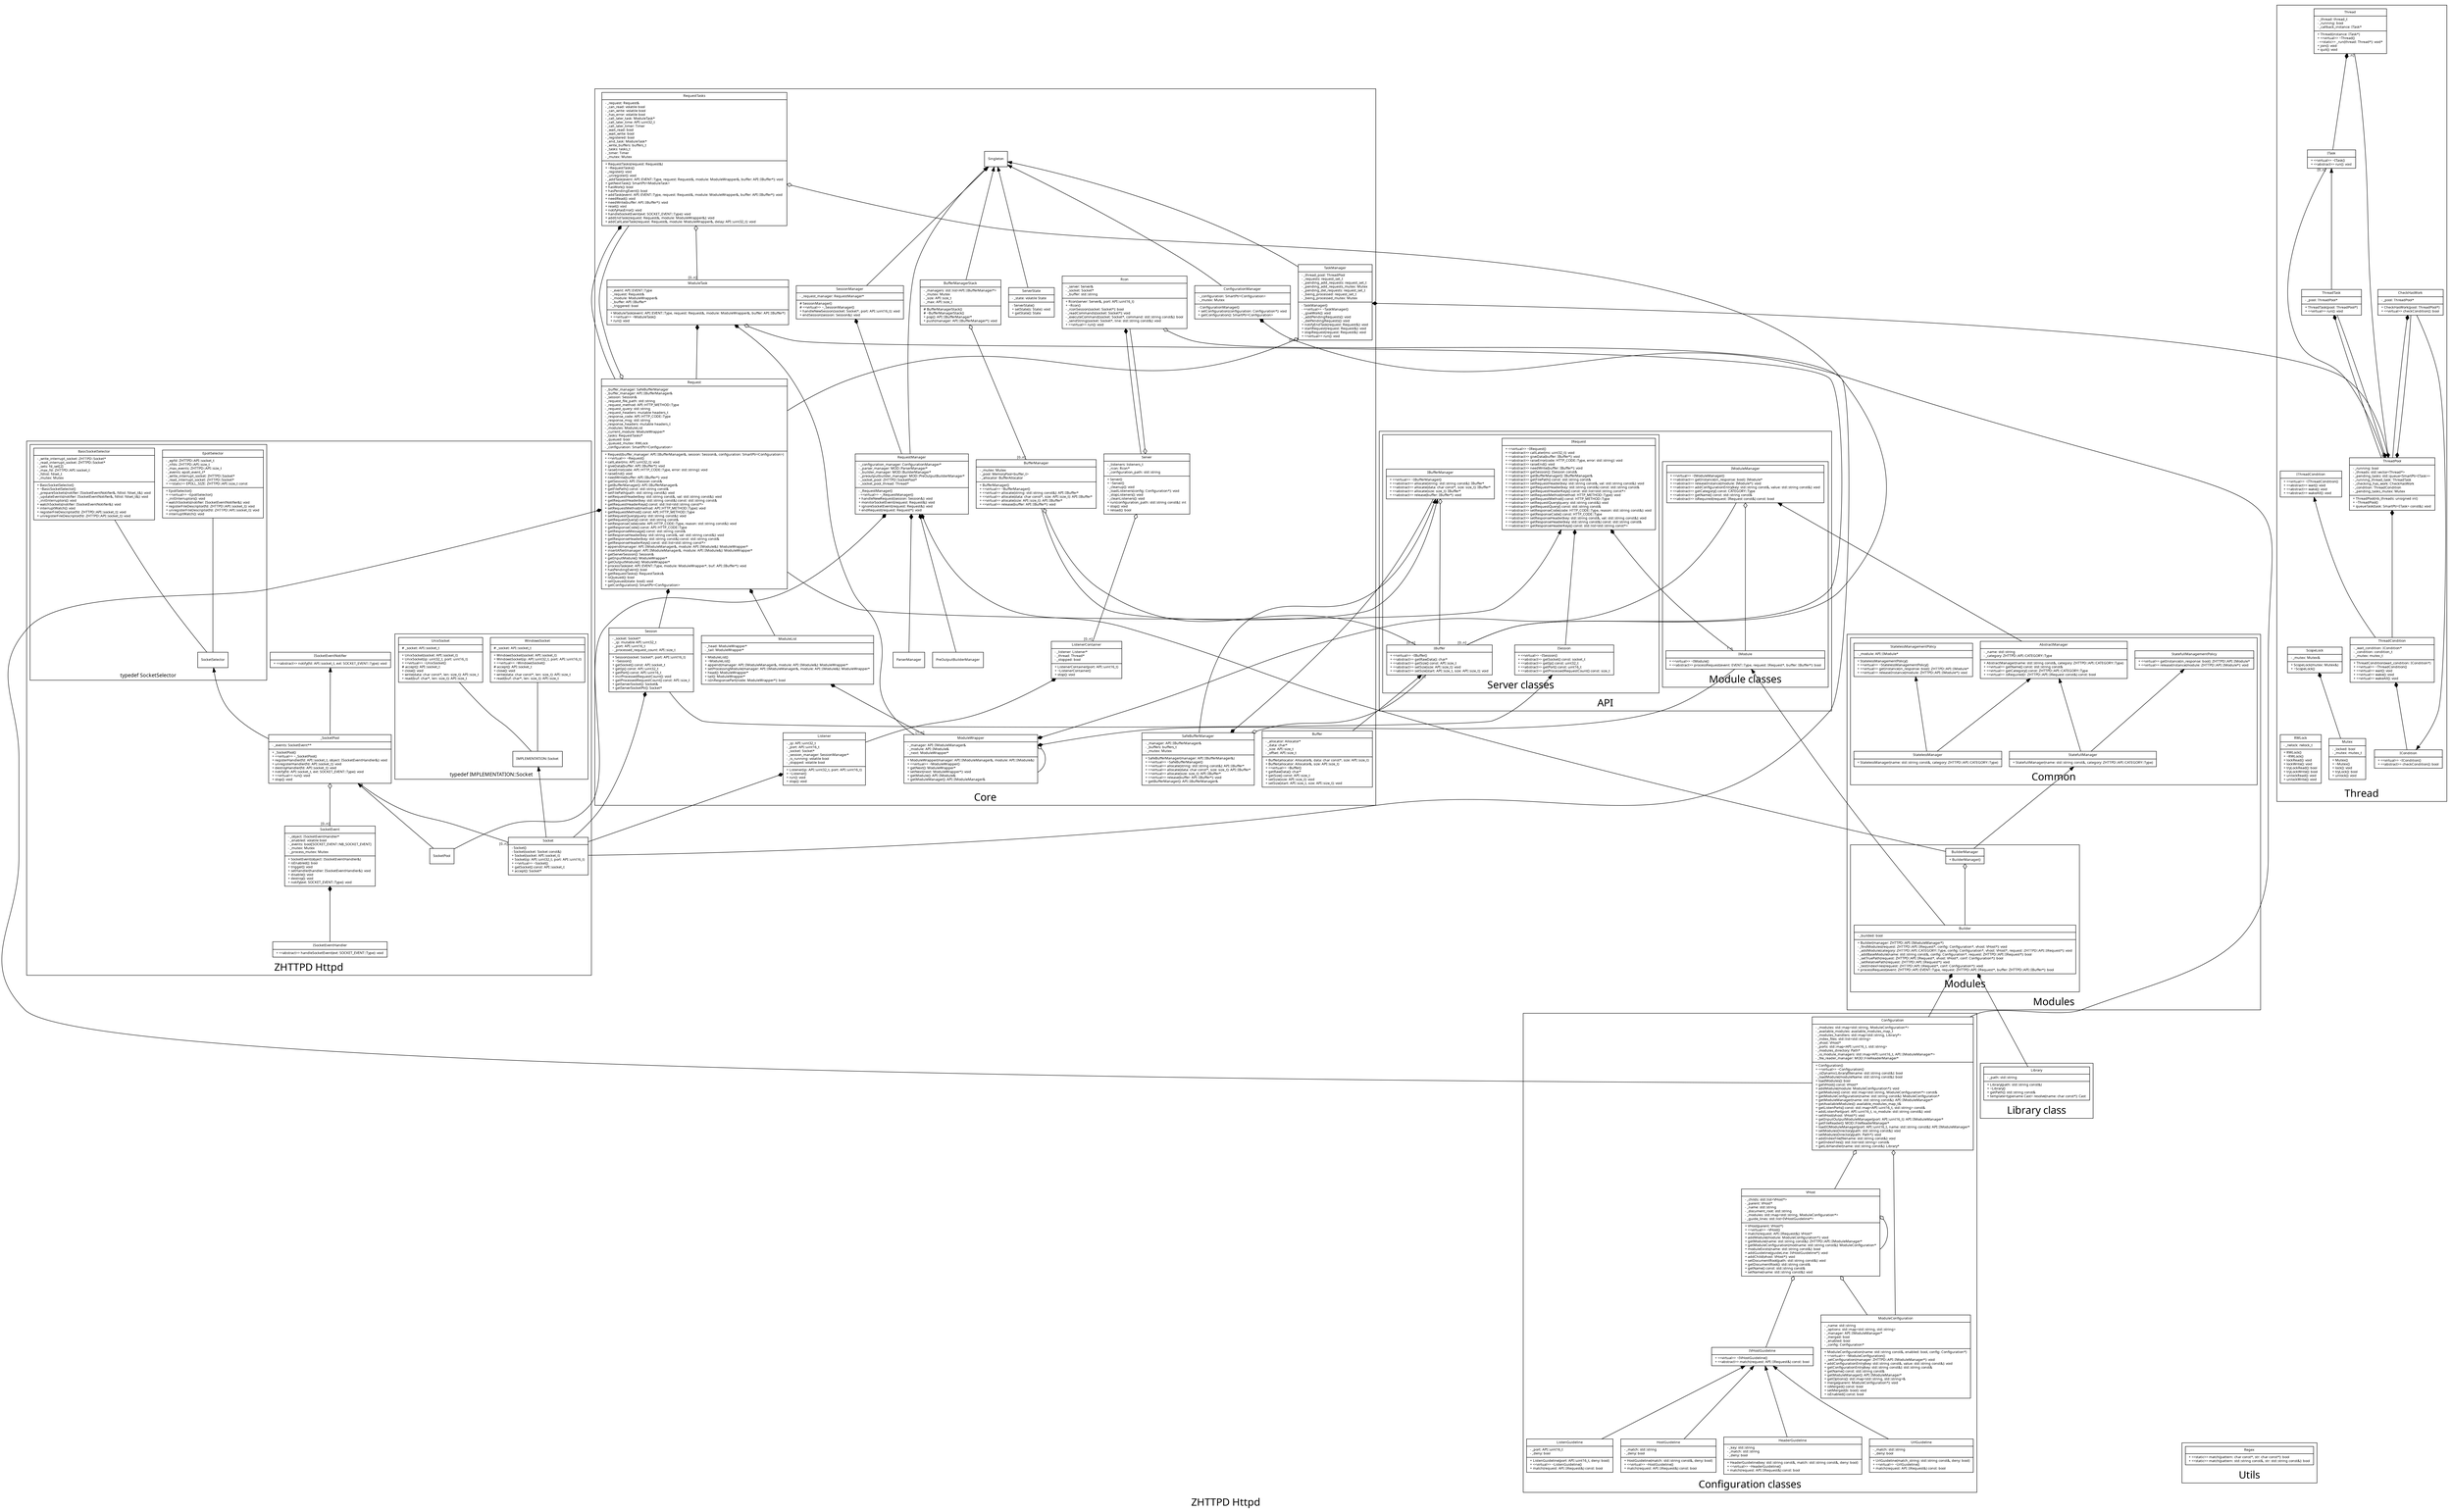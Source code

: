 
digraph uml
{
    fontname = "Bitstream sans Vera"
    compound = true;
    ranksep = 1.25;
    rankdir = BT;
    label = "ZHTTPD Httpd";
    fontsize = 24;

    node
    [
        fontname = "Monaco"
        fontsize = 8
        shape = "record"
        style = filled
        fillcolor = white
    ]

    edge
    [
        fontname = "Monaco"
        fontsize = 8
    ]

    subgraph cluster_api
    {
        label = "API"

        subgraph cluster_module
        {
            label = "Module classes"

            api_IModule
            [
    label="{\
IModule\
|\
+ \<\<virtual\>\> ~IModule()\l\
+ \<\<abstract\>\> processRequest(event: EVENT::Type, request: IRequest*, buffer: IBuffer*): bool\l\
}"
            ]

            api_IModuleManager
            [
    label="{\
IModuleManager\
|\
+ \<\<virtual\>\> ~IModuleManager()\l\
+ \<\<abstract\>\> getInstance(in_response: bool): IModule*\l\
+ \<\<abstract\>\> releaseInstance(module: IModule*): void\l\
+ \<\<abstract\>\> addConfigurationEntry(key: std::string const&, value: std::string const&): void\l\
+ \<\<abstract\>\> getCategory() const: CATEGORY::Type\l\
+ \<\<abstract\>\> getName() const: std::string const&\l\
+ \<\<abstract\>\> isRequired(request: IRequest const&) const: bool\l\
}"
            ]
        } /* cluster_module */

        api_IModule -> api_IModuleManager [arrowhead = odiamond]

        subgraph cluster_server
        {
            label = "Server classes"

            api_IBuffer
            [
    label="{\
IBuffer\
|\
+ \<\<virtual\>\> ~IBuffer()\l\
+ \<\<abstract\>\> getRawData(): char*\l\
+ \<\<abstract\>\> getSize() const: API::size_t\l\
+ \<\<abstract\>\> setSize(size: API::size_t): void\l\
+ \<\<abstract\>\> setSize(start: API::size_t, size: API::size_t): void\l\
}"
            ]

            api_IBufferManager
            [
    label="{\
IBufferManager\
|\
+ \<\<virtual\>\> ~IBufferManager()\l\
+ \<\<abstract\>\> allocate(string: std::string const&): IBuffer*\l\
+ \<\<abstract\>\> allocate(data: char const*, size: size_t): IBuffer*\l\
+ \<\<abstract\>\> allocate(size: size_t): IBuffer*\l\
+ \<\<abstract\>\> release(buffer: IBuffer*): void\l\
}"
            ]

            api_IRequest
            [
    label="{\
IRequest\
|\
+ \<\<virtual\>\> ~IRequest()\l\
+ \<\<abstract\>\> callLater(ms: uint32_t): void\l\
+ \<\<abstract\>\> giveData(buffer: IBuffer*): void\l\
+ \<\<abstract\>\> raiseError(code: HTTP_CODE::Type, error: std::string): void\l\
+ \<\<abstract\>\> raiseEnd(): void\l\
+ \<\<abstract\>\> needWrite(buffer: IBuffer*): void\l\
+ \<\<abstract\>\> getSession(): ISession const&\l\
+ \<\<abstract\>\> getBufferManager(): IBufferManager&\l\
+ \<\<abstract\>\> getFilePath() const: std::string const&\l\
+ \<\<abstract\>\> setRequestHeader(key: std::string const&, val: std::string const&): void\l\
+ \<\<abstract\>\> getRequestHeader(key: std::string const&) const: std::string const&\l\
+ \<\<abstract\>\> getRequestHeaderKeys() const: std::list\<std::string const*\>\l\
+ \<\<abstract\>\> setRequestMethod(method: HTTP_METHOD::Type): void\l\
+ \<\<abstract\>\> getRequestMethod() const: HTTP_METHOD::Type\l\
+ \<\<abstract\>\> setRequestQuery(query: std::string const&): void\l\
+ \<\<abstract\>\> getRequestQuery() const: std::string const&\l\
+ \<\<abstract\>\> setResponseCode(code: HTTP_CODE::Type, reason: std::string const&): void\l\
+ \<\<abstract\>\> getResponseCode() const: HTTP_CODE::Type\l\
+ \<\<abstract\>\> setResponseHeader(key: std::string const&, val: std::string const&): void\l\
+ \<\<abstract\>\> getResponseHeader(key: std::string const&) const: std::string const&\l\
+ \<\<abstract\>\> getResponseHeaderKeys() const: std::list\<std::string const*\>\l\
}"
            ]

            api_ISession
            [
    label="{\
ISession\
|\
+ \<\<virtual\>\> ~ISession()\l\
+ \<\<abstract\>\> getSocket() const: socket_t\l\
+ \<\<abstract\>\> getIp() const: uint32_t\l\
+ \<\<abstract\>\> getPort() const: uint16_t\l\
+ \<\<abstract\>\> getProcessedRequestCount() const: size_t\l\
}"
            ]


        } /* cluster_server */

        api_ISession -> api_IRequest [arrowhead = diamond]
        api_IBuffer -> api_IBufferManager [arrowhead = odiamond]
        api_IModule -> api_IRequest [arrowhead = diamond, taillabel = "1..n"]

    } /* cluster_api */

    /*
     * Configuration
     */

    subgraph cluster_config
    {
        label = "Configuration classes"

        conf_Configuration
        [
    label="{\
Configuration\
|\
- _modules: std::map\<std::string, ModuleConfiguration*\>\l\
- _available_modules: available_modules_map_t\l\
- _modules_handlers: std::map\<std::string, Library*\>\l\
- _index_files: std::list\<std::string\>\l\
- _vhost: VHost*\l\
- _ports: std::map\<API::uint16_t, std::string\>\l\
- _modules_directory: Path*\l\
- _io_module_managers: std::map\<API::uint16_t, API::IModuleManager*\>\l\
- _file_reader_manager: MOD::FileReaderManager*\l\
|\
+ Configuration()\l\
+ \<\<virtual\>\> ~Configuration()\l\
- _isDynamicLibrary(filename: std::string const&): bool\l\
- _loadModule(moduleName: std::string const&): bool\l\
+ loadModules(): bool\l\
+ getVHost() const: VHost*\l\
+ addModule(module: ModuleConfiguration*): void\l\
+ getModules() const: std::map\<std::string, ModuleConfiguration*\> const&\l\
+ getModuleConfiguration(name: std::string const&): ModuleConfiguration*\l\
+ getModuleManager(name: std::string const&): API::IModuleManager*\l\
+ getAvailableModules(): available_modules_map_t&\l\
+ getListenPorts() const: std::map\<API::uint16_t, std::string\> const&\l\
+ addListenPort(port: API::uint16_t, io_module: std::string const&): void\l\
+ setVHost(vhost: VHost*): void\l\
+ getInputOutputModuleManager(port: API::uint16_t): API::IModuleManager*\l\
+ getFileReader(): MOD::FileReaderManager*\l\
+ loadIOModuleManager(port: API::uint16_t, name: std::string const&): API::IModuleManager*\l\
+ setModulesDirectory(path: std::string const&): void\l\
+ setModulesDirectory(path: Path*): void\l\
+ addIndexFile(filename: std::string const&): void\l\
+ getIndexFiles(): std::list\<std::string\> const&\l\
+ getLibHandler(name: std::string const&): Library*\l\
}"
        ]

        conf_HeaderGuideline
        [
    label="{\
HeaderGuideline\
|\
- _key: std::string\l\
- _match: std::string\l\
- _deny: bool\l\
|\
+ HeaderGuideline(key: std::string const&, match: std::string const&, deny: bool)\l\
+ \<\<virtual\>\> ~HeaderGuideline()\l\
+ match(request: API::IRequest&) const: bool\l\
}"
        ]

        conf_HostGuideline
        [
    label="{\
HostGuideline\
|\
- _match: std::string\l\
- _deny: bool\l\
|\
+ HostGuideline(match: std::string const&, deny: bool)\l\
+ \<\<virtual\>\> ~HostGuideline()\l\
+ match(request: API::IRequest&) const: bool\l\
}"
        ]

        conf_IVHostGuideline
        [
    label="{\
IVHostGuideline\
|\
+ \<\<virtual\>\> ~IVHostGuideline()\l\
+ \<\<abstract\>\> match(request: API::IRequest&) const: bool\l\
}"
        ]

        conf_ListenGuideline
        [
    label="{\
ListenGuideline\
|\
- _port: API::uint16_t\l\
- _deny: bool\l\
|\
+ ListenGuideline(port: API::uint16_t, deny: bool)\l\
+ \<\<virtual\>\> ~ListenGuideline()\l\
+ match(request: API::IRequest&) const: bool\l\
}"
        ]

        conf_ModuleConfiguration
        [
    label="{\
ModuleConfiguration\
|\
- _name: std::string\l\
- _options: std::map\<std::string, std::string\>\l\
- _manager: API::IModuleManager*\l\
- _merged: bool\l\
- _enabled: bool\l\
- _config: Configuration*\l\
|\
+ ModuleConfiguration(name: std::string const&, enabled: bool, config: Configuration*)\l\
+ \<\<virtual\>\> ~ModuleConfiguration()\l\
- _setConfiguration(manager: ZHTTPD::API::IModuleManager*): void\l\
+ addConfigurationEntry(key: std::string const&, value: std::string const&): void\l\
+ getConfigurationEntry(key: std::string const&): std::string const&\l\
+ getName() const: std::string const&\l\
+ getModuleManager(): API::IModuleManager*\l\
+ getOptions(): std::map\<std::string, std::string\>&\l\
+ merge(parent: ModuleConfiguration*): void\l\
+ isMerged() const: bool\l\
+ setMerged(b: bool): void\l\
+ isEnabled() const: bool\l\
}"
        ]

        conf_UrlGuideline
        [
    label="{\
UrlGuideline\
|\
- _match: std::string\l\
- _deny: bool\l\
|\
+ UrlGuideline(match_string: std::string const&, deny: bool)\l\
+ \<\<virtual\>\> ~UrlGuideline()\l\
+ match(request: API::IRequest&) const: bool\l\
}"
        ]

        conf_VHost
        [
    label="{\
VHost\
|\
- _childs: std::list\<VHost*\>\l\
- _parent: VHost*\l\
- _name: std::string\l\
- _document_root: std::string\l\
- _modules: std::map\<std::string, ModuleConfiguration*\>\l\
- _guide_lines: std::list\<IVHostGuideline*\>\l\
|\
+ VHost(parent: VHost*)\l\
+ \<\<virtual\>\> ~VHost()\l\
+ match(request: API::IRequest&): VHost*\l\
+ addModule(module: ModuleConfiguration*): void\l\
+ getModule(name: std::string const&): ZHTTPD::API::IModuleManager*\l\
+ getModuleConfiguration(modname: std::string const&): ModuleConfiguration*\l\
+ moduleExists(name: std::string const&): bool\l\
+ addGuideline(guideLine: IVHostGuideline*): void\l\
+ addChild(vhost: VHost*): void\l\
+ setDocumentRoot(path: std::string const&): void\l\
+ getDocumentRoot(): std::string const&\l\
+ getName() const: std::string const&\l\
+ setName(name: std::string const&): void\l\
}"
        ]

    } /* cluster_config */

    conf_ModuleConfiguration -> conf_Configuration [arrowhead=odiamond]
    conf_VHost -> conf_Configuration [arrowhead=odiamond]
    conf_ModuleConfiguration -> conf_VHost [arrowhead=odiamond]
    conf_VHost -> conf_VHost [arrowhead=odiamond]
    conf_IVHostGuideline -> conf_VHost [arrowhead=odiamond]
    conf_UrlGuideline -> conf_IVHostGuideline [arrowhead=normal]
    conf_HeaderGuideline -> conf_IVHostGuideline [arrowhead=normal]
    conf_HostGuideline -> conf_IVHostGuideline [arrowhead=normal]
    conf_ListenGuideline -> conf_IVHostGuideline [arrowhead=normal]

    /*
     * Library
     */

    subgraph cluster_library
    {
        label="Library class"

        Library
        [
    label="{\
Library\
|\
- _path: std::string\l\
|\
+ Library(path: std::string const&)\l\
+ ~Library()\l\
+ getPath(): std::string const&\l\
+ template\<typename Cast\> resolve(name: char const*): Cast\l\
}"
        ]
    } /*cluster_library*/

    /*
     * Builder
     */

    subgraph cluster_modules
    {
        label="Modules"

        subgraph cluster_module_common
        {
            label="Common"

            module_AbstractManager
            [
    label="{\
AbstractManager\
|\
- _name: std::string\l\
- _category: ZHTTPD::API::CATEGORY::Type\l\
|\
+ AbstractManager(name: std::string const&, category: ZHTTPD::API::CATEGORY::Type)\l\
+ \<\<virtual\>\> getName() const: std::string const&\l\
+ \<\<virtual\>\> getCategory() const: ZHTTPD::API::CATEGORY::Type\l\
+ \<\<virtual\>\> isRequired(r: ZHTTPD::API::IRequest const&) const: bool\l\
}"
            ]

            module_StatefullManagementPolicy
            [
    label="{\
StatefullManagementPolicy\
|\
+ \<\<virtual\>\> getInstance(in_response: bool): ZHTTPD::API::IModule*\l\
+ \<\<virtual\>\> releaseInstance(module: ZHTTPD::API::IModule*): void\l\
}"
            ]

            module_StatelessManagementPolicy
            [
    label="{\
StatelessManagementPolicy\
|\
- _module: API::IModule*\l\
|\
+ StatelessManagementPolicy()\l\
+ \<\<virtual\>\> ~StatelessManagementPolicy()\l\
+ \<\<virtual\>\> getInstance(in_response: bool): ZHTTPD::API::IModule*\l\
+ \<\<virtual\>\> releaseInstance(module: ZHTTPD::API::IModule*): void\l\
}"
            ]

            module_StatefullManager
            [
    label="{\
StatefullManager\
|\
+ StatefullManager(name: std::string const&, category: ZHTTPD::API::CATEGORY::Type)\l\
}"
            ]

            module_StatelessManager
            [
    label="{\
StatelessManager\
|\
+ StatelessManager(name: std::string const&, category: ZHTTPD::API::CATEGORY::Type)\l\
}"
            ]
        } /* cluster_module_common */

        module_AbstractManager -> api_IModuleManager
        module_StatelessManager -> module_AbstractManager
        module_StatelessManager -> module_StatelessManagementPolicy
        module_StatefullManager -> module_AbstractManager
        module_StatefullManager -> module_StatefullManagementPolicy

        subgraph cluster_module_builder
        {
            module_Builder
            [
    label="{\
Builder\
|\
- _builded: bool\l\
|\
+ Builder(manager: ZHTTPD::API::IModuleManager*)\l\
- _findModules(request: ZHTTPD::API::IRequest*, config: Configuration*, vhost: VHost*): void\l\
- _addModule(category: ZHTTPD::API::CATEGORY::Type, config: Configuration*, vhost: VHost*, request: ZHTTPD::API::IRequest*): void\l\
- _addBaseModule(name: std::string const&, config: Configuration*, request: ZHTTPD::API::IRequest*): bool\l\
- _setTruePath(request: ZHTTPD::API::IRequest*, vhost: VHost*, conf: Configuration*): bool\l\
- _setRelativePath(request: ZHTTPD::API::IRequest*): void\l\
- _testIndexFiles(request: ZHTTPD::API::IRequest*, conf: Configuration*): void\l\
+ processRequest(event: ZHTTPD::API::EVENT::Type, request: ZHTTPD::API::IRequest*, buffer: ZHTTPD::API::IBuffer*): bool\l\
}"
            ]

            module_BuilderManager
            [
    label="{\
BuilderManager\
|\
+ BuilderManager()\l\
}"
            ]

        } /* cluster_module_builder */

    module_BuilderManager -> module_StatefullManager
    module_Builder -> module_BuilderManager [arrowhead = odiamond]
    module_Builder -> api_IModule

    } /* cluster_modules */

    subgraph cluster_utils
    {
        label="Utils"

        utils_Regex
        [
    label="{\
Regex\
|\
+ \<\<static\>\> match(pattern: char const*, str: char const*): bool\l\
+ \<\<static\>\> match(pattern: std::string const&, str: std::string const&): bool\l\
}"
        ]
    } /* cluster_utils */

    conf_Configuration -> module_Builder [arrowhead=diamond]
    Library -> module_Builder [arrowhead=diamond]

    /*
     *  Socket
     */

    subgraph cluster_SocketSocket
    {

    subgraph cluster_SocketSelector
    {
        label="typedef SocketSelector"
        fontsize=12

        socket_BasicSocketSelector
        [
    label="{\
BasicSocketSelector\
|\
- _write_interrupt_socket: ZHTTPD::Socket*\l\
- _read_interrupt_socket: ZHTTPD::Socket*\l\
- _sets: fd_set[2]\l\
- _max_fd: ZHTTPD::API::socket_t\l\
- _fdlist: fdset_t\l\
- _mutex: Mutex\l\
|\
+ BasicSocketSelector()\l\
+ ~BasicSocketSelector()\l\
- _prepareSockets(notifier: ISocketEventNotifier&, fdlist: fdset_t&): void\l\
- _updateEvents(notifier: ISocketEventNotifier&, fdlist: fdset_t&): void\l\
- _initInterruptors(): void\l\
+ watchSockets(notifier: ISocketEventNotifier&): void\l\
+ interruptWatch(): void\l\
+ registerFileDescriptor(fd: ZHTTPD::API::socket_t): void\l\
+ unregisterFileDescriptor(fd: ZHTTPD::API::socket_t): void\l\
}"
        ]

        socket_EpollSelector
        [
    label="{\
EpollSelector\
|\
- _epfd: ZHTTPD::API::socket_t\l\
- _nfds: ZHTTPD::API::size_t\l\
- _max_events: ZHTTPD::API::size_t\l\
- _events: epoll_event_t*\l\
- _write_interrupt_socket: ZHTTPD::Socket*\l\
- _read_interrupt_socket: ZHTTPD::Socket*\l\
+ \<\<static\>\> EPOLL_SIZE: ZHTTPD::API::size_t const\l\
|\
+ EpollSelector()\l\
+ \<\<virtual\>\> ~EpollSelector()\l\
- _initInterruptors(): void\l\
+ watchSockets(notifier: ISocketEventNotifier&): void\l\
+ registerFileDescriptor(fd: ZHTTPD::API::socket_t): void\l\
+ unregisterFileDescriptor(fd: ZHTTPD::API::socket_t): void\l\
+ interruptWatch(): void\l\
}"
        ]

        socket_SocketSelector [label="SocketSelector"]
        socket_SocketSelector -> socket_BasicSocketSelector [arrowhead=none]
        socket_SocketSelector -> socket_EpollSelector [arrowhead=none]
    } /* cluster_SocketSelector */

    socket_ISocketEventHandler
    [
    label="{\
ISocketEventHandler\
|\
+ \<\<abstract\>\> handleSocketEvent(evt: SOCKET_EVENT::Type): void\l\
}"
    ]

    socket_ISocketEventNotifier
    [
    label="{\
ISocketEventNotifier\
|\
+ \<\<abstract\>\> notify(fd: API::socket_t, evt: SOCKET_EVENT::Type): void\l\
}"
    ]

    subgraph cluster_ImplSocket
    {
        label="typedef IMPLEMENTATION::Socket"
        fontsize=12

        socket_UnixSocket
        [
    label="{\
UnixSocket\
|\
# _socket: API::socket_t\l\
|\
+ UnixSocket(socket: API::socket_t)\l\
+ UnixSocket(ip: uint32_t, port: uint16_t)\l\
+ \<\<virtual\>\> ~UnixSocket()\l\
# accept(): API::socket_t\l\
+ close(): void\l\
+ write(data: char const*, len: size_t): API::size_t\l\
+ read(buf: char*, len: size_t): API::size_t\l\
}"
        ]

        socket_WindowsSocket
        [
    label="{\
WindowsSocket\
|\
# _socket: API::socket_t\l\
|\
+ WindowsSocket(socket: API::socket_t)\l\
+ WindowsSocket(ip: API::uint32_t, port: API::uint16_t)\l\
+ \<\<virtual\>\> ~WindowsSocket()\l\
# accept(): API::socket_t\l\
+ close(): void\l\
+ write(data: char const*, len: size_t): API::size_t\l\
+ read(buf: char*, len: size_t): API::size_t\l\
}"
        ]

        socket_ImplSocket [label="IMPLEMENTATION::Socket"]

        socket_ImplSocket -> socket_UnixSocket [arrowhead=none]
        socket_ImplSocket -> socket_WindowsSocket [arrowhead=none]
    } /* cluster_ImplSocket */

    socket_Socket
    [
    label="{\
Socket\
|\
- Socket()\l\
- Socket(socket: Socket const&)\l\
+ Socket(socket: API::socket_t)\l\
+ Socket(ip: API::uint32_t, port: API::uint16_t)\l\
+ \<\<virtual\>\> ~Socket()\l\
+ getSocket() const: API::socket_t\l\
+ accept(): Socket*\l\
}"
    ]

    socket_SocketEvent
    [
    label="{\
SocketEvent\
|\
- _object: ISocketEventHandler*\l\
- _enabled: volatile bool\l\
- _events: bool[SOCKET_EVENT::NB_SOCKET_EVENT]\l\
- _mutex: Mutex\l\
- _process_mutex: Mutex\l\
|\
+ SocketEvent(object: ISocketEventHandler&)\l\
+ isEnabled(): bool\l\
+ trigger(): void\l\
+ setHandler(handler: ISocketEventHandler&): void\l\
+ disable(): void\l\
+ destroy(): void\l\
+ notify(evt: SOCKET_EVENT::Type): void\l\
}"
    ]

    socket__SocketPool
    [
    label="{\
_SocketPool\
|\
- _events: SocketEvent**\l\
|\
+ _SocketPool()\l\
+ \<\<virtual\>\> ~_SocketPool()\l\
+ registerHandler(fd: API::socket_t, object: ISocketEventHandler&): void\l\
+ unregisterHandler(fd: API::socket_t): void\l\
+ destroyHandler(fd: API::socket_t): void\l\
+ notify(fd: API::socket_t, evt: SOCKET_EVENT::Type): void\l\
+ \<\<virtual\>\> run(): void\l\
+ stop(): void\l\
}"
    ]

    socket_SocketPool [label="SocketPool"]
    socket_SocketPool -> socket__SocketPool

    socket_Socket -> socket_ImplSocket
    socket_ISocketEventHandler -> socket_SocketEvent [arrowhead=diamond]
    socket__SocketPool -> socket_SocketSelector
    socket__SocketPool -> socket_ISocketEventNotifier
    socket_Socket -> socket__SocketPool [arrowhead=odiamond taillabel="[0..n]"]
    socket_SocketEvent -> socket__SocketPool [arrowhead=odiamond taillabel="[0..n]"]

    } /* cluster_SocketSocket */


    /*
     *  Thread
     */

    subgraph cluster_Thread
    {
        label="Thread"

    thread_ICondition
    [
    label="{\
ICondition\
|\
+ \<\<virtual\>\> ~ICondition()\l\
+ \<\<abstract\>\> checkCondition(): bool\l\
}"
    ]

    thread_ITask
    [
    label="{\
ITask\
|\
+ \<\<virtual\>\> ~ITask()\l\
+ \<\<abstract\>\> run(): void\l\
}"
    ]

    thread_IThreadCondition
    [
    label="{\
IThreadCondition\
|\
+ \<\<virtual\>\> ~IThreadCondition()\l\
+ \<\<abstract\>\> wait(): void\l\
+ \<\<abstract\>\> wake(): void\l\
+ \<\<abstract\>\> wakeAll(): void\l\
}"
    ]

    thread_Mutex
    [
    label="{\
Mutex\
|\
- _locked: bool\l\
- _mutex: mutex_t\l\
|\
+ Mutex()\l\
+ ~Mutex()\l\
+ lock(): void\l\
+ tryLock(): bool\l\
+ unlock(): void\l\
}"
    ]

    thread_RWLock
    [
    label="{\
RWLock\
|\
- _rwlock: rwlock_t\l\
|\
+ RWLock()\l\
+ ~RWLock()\l\
+ lockRead(): void\l\
+ lockWrite(): void\l\
+ tryLockRead(): bool\l\
+ tryLockWrite(): bool\l\
+ unlockRead(): void\l\
+ unlockWrite(): void\l\
}"
    ]

    thread_ScopeLock
    [
    label="{\
ScopeLock\
|\
- _mutex: Mutex&\l\
|\
+ ScopeLock(mutex: Mutex&)\l\
+ ~ScopeLock()\l\
}"
    ]

    thread_ThreadCondition
    [
    label="{\
ThreadCondition\
|\
- _wait_condition: ICondition*\l\
- _condition: condition_t\l\
- _mutex: mutex_t\l\
|\
+ ThreadCondition(wait_condition: ICondition*)\l\
+ \<\<virtual\>\> ~ThreadCondition()\l\
+ \<\<virtual\>\> wait(): void\l\
+ \<\<virtual\>\> wake(): void\l\
+ \<\<virtual\>\> wakeAll(): void\l\
}"
    ]

    thread_ThreadTask
    [
    label="{\
ThreadTask\
|\
- _pool: ThreadPool*\l\
|\
+ ThreadTask(pool: ThreadPool*)\l\
+ \<\<virtual\>\> run(): void\l\
}"
    ]

    thread_CheckHasWork
    [
    label="{\
CheckHasWork\
|\
- _pool: ThreadPool*\l\
|\
+ CheckHasWork(pool: ThreadPool*)\l\
+ \<\<virtual\>\> checkCondition(): bool\l\
}"
    ]

    thread_ThreadPool
    [
    label="{\
ThreadPool\
|\
- _running: bool\l\
- _threads: std::vector\<Thread*\>\l\
- _pending_tasks: std::queue\<SmartPtr\<ITask\>\>\l\
- _running_thread_task: ThreadTask\l\
- _checking_has_work: CheckHasWork\l\
- _condition: ThreadCondition\l\
- _pending_tasks_mutex: Mutex\l\
|\
+ ThreadPool(nb_threads: unsigned int)\l\
+ ~ThreadPool()\l\
+ queueTask(task: SmartPtr\<ITask\> const&): void\l\
}"
    ]

    thread_Thread
    [
    label="{\
Thread\
|\
- _thread: thread_t\l\
- _running: bool\l\
- _callback_instance: ITask*\l\
|\
+ Thread(instance: ITask*)\l\
+ \<\<virtual\>\> ~Thread()\l\
- \<\<static\>\> _run(thread: Thread*): void*\l\
+ join(): void\l\
+ quit(): void\l\
}"
    ]

    thread_Mutex -> thread_ScopeLock [arrowhead=diamond]
    thread_ThreadCondition -> thread_IThreadCondition
    thread_ICondition -> thread_ThreadCondition [arrowhead=diamond]
    thread_ThreadTask -> thread_ITask
    thread_ThreadPool -> thread_ThreadTask [arrowhead=diamond]
    thread_CheckHasWork -> thread_ICondition
    thread_ThreadPool -> thread_CheckHasWork [arrowhead=diamond]
    thread_Thread -> thread_ThreadPool [arrowhead=diamond taillabel="[1..n]"]
    thread_ITask -> thread_ThreadPool [arrowhead=odiamond taillabel="[0..n]"]
    thread_ThreadTask -> thread_ThreadPool [arrowhead=diamond]
    thread_CheckHasWork -> thread_ThreadPool [arrowhead=diamond]
    thread_ThreadCondition -> thread_ThreadPool [arrowhead=diamond]
    thread_ITask -> thread_Thread [arrowhead=diamond]

    } /* cluster_Thread */




    /*
     *  Core
     */

    subgraph cluster_Core
    {
        label="Core"

    module_ParserManager [label="ParserManager"]
    module_PreOutputBuilderManager [label="PreOutputBuilderManager"]
    utils_Singleton [label="Singleton"]

        core_Buffer
        [
    label="{\
Buffer\
|\
- _allocator: Allocator*\l\
- _data: char*\l\
- _size: API::size_t\l\
- _offset: API::size_t\l\
|\
+ Buffer(allocator: Allocator&, data: char const*, size: API::size_t)\l\
+ Buffer(allocator: Allocator&, size: API::size_t)\l\
+ \<\<virtual\>\> ~Buffer()\l\
+ getRawData(): char*\l\
+ getSize() const: API::size_t\l\
+ setSize(size: API::size_t): void\l\
+ setSize(start: API::size_t, size: API::size_t): void\l\
}"
        ]

        core_BufferManager
        [
    label="{\
BufferManager\
|\
- _mutex: Mutex\l\
- _pool: MemoryPool\<buffer_t\>\l\
- _allocator: BufferAllocator\l\
|\
+ BufferManager()\l\
+ \<\<virtual\>\> ~BufferManager()\l\
+ \<\<virtual\>\> allocate(string: std::string const&): API::IBuffer*\l\
+ \<\<virtual\>\> allocate(data: char const*, size: API::size_t): API::IBuffer*\l\
+ \<\<virtual\>\> allocate(size: API::size_t): API::IBuffer*\l\
+ \<\<virtual\>\> release(buffer: API::IBuffer*): void\l\
}"
        ]

        core_BufferManagerStack
        [
    label="{\
BufferManagerStack\
|\
- _managers: std::list\<API::IBufferManager*\>\l\
- _mutex: Mutex\l\
- _size: API::size_t\l\
- _max: API::size_t\l\
|\
# BufferManagerStack()\l\
# ~BufferManagerStack()\l\
+ pop(): API::IBufferManager*\l\
+ push(manager: API::IBufferManager*): void\l\
}"
        ]

        core_ConfigurationManager
        [
    label="{\
ConfigurationManager\
|\
- _configuration: SmartPtr\<Configuration\>\l\
- _mutex: Mutex\l\
|\
- ConfigurationManager()\l\
+ setConfiguration(configuration: Configuration*): void\l\
+ getConfiguration(): SmartPtr\<Configuration\>\l\
}"
        ]

        core_Listener
        [
    label="{\
Listener\
|\
- _ip: API::uint32_t\l\
- _port: API::uint16_t\l\
- _socket: Socket*\l\
- _session_manager: SessionManager*\l\
- _is_running: volatile bool\l\
- _stopped: volatile bool\l\
|\
+ Listener(ip: API::uint32_t, port: API::uint16_t)\l\
+ ~Listener()\l\
+ run(): void\l\
+ stop(): void\l\
}"
        ]

        core_ModuleList
        [
    label="{\
ModuleList\
|\
- _head: ModuleWrapper*\l\
- _tail: ModuleWrapper*\l\
|\
+ ModuleList()\l\
+ ~ModuleList()\l\
+ append(manager: API::IModuleManager&, module: API::IModule&): ModuleWrapper*\l\
+ setProcessingModule(manager: API::IModuleManager&, module: API::IModule&): ModuleWrapper*\l\
+ head(): ModuleWrapper*\l\
+ tail(): ModuleWrapper*\l\
+ isInResponsePart(node: ModuleWrapper*): bool\l\
}"
        ]

        core_ModuleTask
        [
    label="{\
ModuleTask\
|\
- _event: API::EVENT::Type\l\
- _request: Request&\l\
- _module: ModuleWrapper&\l\
- _buffer: API::IBuffer*\l\
- _triggered: bool\l\
|\
+ ModuleTask(event: API::EVENT::Type, request: Request&, module: ModuleWrapper&, buffer: API::IBuffer*)\l\
+ \<\<virtual\>\> ~ModuleTask()\l\
+ run(): void\l\
}"
        ]

        core_ModuleWrapper
        [
    label="{\
ModuleWrapper\
|\
- _manager: API::IModuleManager&\l\
- _module: API::IModule&\l\
- _next: ModuleWrapper*\l\
|\
+ ModuleWrapper(manager: API::IModuleManager&, module: API::IModule&)\l\
+ \<\<virtual\>\> ~ModuleWrapper()\l\
+ getNext(): ModuleWrapper*\l\
+ setNext(next: ModuleWrapper*): void\l\
+ getModule(): API::IModule&\l\
+ getModuleManager(): API::IModuleManager&\l\
}"
        ]

        core_Rcon
        [
    label="{\
Rcon\
|\
- _server: Server&\l\
- _socket: Socket*\l\
- _buffer: std::string\l\
|\
+ Rcon(server: Server&, port: API::uint16_t)\l\
+ ~Rcon()\l\
- _rconSession(socket: Socket*): bool\l\
- _readCommands(socket: Socket*): void\l\
- _executeCommand(socket: Socket*, command: std::string const&): bool\l\
- _sendString(socket: Socket*, line: std::string const&): void\l\
+ \<\<virtual\>\> run(): void\l\
}"
        ]

        core_Request
        [
    label="{\
Request\
|\
- _buffer_manager: SafeBufferManager\l\
- _buffer_manager: API::IBufferManager&\l\
- _session: Session&\l\
- _request_file_path: std::string\l\
- _request_method: API::HTTP_METHOD::Type\l\
- _request_query: std::string\l\
- _request_headers: mutable headers_t\l\
- _response_code: API::HTTP_CODE::Type\l\
- _response_msg: std::string\l\
- _response_headers: mutable headers_t\l\
- _modules: ModuleList\l\
- _current_module: ModuleWrapper*\l\
- _tasks: RequestTasks*\l\
- _queued: bool\l\
- _queued_mutex: RWLock\l\
- _configuration: SmartPtr\<Configuration\>\l\
|\
+ Request(buffer_manager: API::IBufferManager&, session: Session&, configuration: SmartPtr\<Configuration\>)\l\
+ \<\<virtual\>\> ~Request()\l\
+ callLater(ms: API::uint32_t): void\l\
+ giveData(buffer: API::IBuffer*): void\l\
+ raiseError(code: API::HTTP_CODE::Type, error: std::string): void\l\
+ raiseEnd(): void\l\
+ needWrite(buffer: API::IBuffer*): void\l\
+ getSession(): API::ISession const&\l\
+ getBufferManager(): API::IBufferManager&\l\
+ getFilePath() const: std::string const&\l\
+ setFilePath(path: std::string const&): void\l\
+ setRequestHeader(key: std::string const&, val: std::string const&): void\l\
+ getRequestHeader(key: std::string const&) const: std::string const&\l\
+ getRequestHeaderKeys() const: std::list\<std::string const*\>\l\
+ setRequestMethod(method: API::HTTP_METHOD::Type): void\l\
+ getRequestMethod() const: API::HTTP_METHOD::Type\l\
+ setRequestQuery(query: std::string const&): void\l\
+ getRequestQuery() const: std::string const&\l\
+ setResponseCode(code: API::HTTP_CODE::Type, reason: std::string const&): void\l\
+ getResponseCode() const: API::HTTP_CODE::Type\l\
+ getResponseMessage() const: std::string const&\l\
+ setResponseHeader(key: std::string const&, val: std::string const&): void\l\
+ getResponseHeader(key: std::string const&) const: std::string const&\l\
+ getResponseHeaderKeys() const: std::list\<std::string const*\>\l\
+ append(manager: API::IModuleManager&, module: API::IModule&): ModuleWrapper*\l\
+ insertAfter(manager: API::IModuleManager&, module: API::IModule&): ModuleWrapper*\l\
+ getServerSession(): Session&\l\
+ getInputModule(): ModuleWrapper*\l\
+ getOutputModule(): ModuleWrapper*\l\
+ processTask(evt: API::EVENT::Type, module: ModuleWrapper*, buf: API::IBuffer*): void\l\
+ hasPendingEvent(): bool\l\
+ getRequestTasks(): RequestTasks&\l\
+ isQueued(): bool\l\
+ setQueued(state: bool): void\l\
+ getConfiguration(): SmartPtr\<Configuration\>\l\
}"
        ]

        core_RequestManager
        [
    label="{\
RequestManager\
|\
- _configuration_manager: ConfigurationManager*\l\
- _parser_manager: MOD::ParserManager*\l\
- _builder_manager: MOD::BuilderManager*\l\
- _preoutputbuilder_manager: MOD::PreOutputBuilderManager*\l\
- _socket_pool: ZHTTPD::SocketPool*\l\
- _socket_pool_thread: Thread*\l\
|\
- _RequestManager()\l\
- \<\<virtual\>\> ~_RequestManager()\l\
+ handleNewRequest(session: Session&): void\l\
+ monitorSocketEvent(request: Request&): void\l\
+ ignoreSocketEvent(request: Request&): void\l\
+ endRequest(request: Request*): void\l\
}"
        ]

        core_RequestTasks
        [
    label="{\
RequestTasks\
|\
- _request: Request&\l\
- _can_read: volatile bool\l\
- _can_write: volatile bool\l\
- _has_error: volatile bool\l\
- _call_later_task: ModuleTask*\l\
- _call_later_time: API::uint32_t\l\
- _call_later_timer: Timer\l\
- _wait_read: bool\l\
- _wait_write: bool\l\
- _registered: bool\l\
- _end_task: ModuleTask*\l\
- _write_buffers: buffers_t\l\
- _tasks: tasks_t\l\
- _timer: Timer\l\
- _mutex: Mutex\l\
|\
+ RequestTasks(request: Request&)\l\
+ ~RequestTasks()\l\
- _register(): void\l\
- _unregister(): void\l\
- _addTask(event: API::EVENT::Type, request: Request&, module: ModuleWrapper&, buffer: API::IBuffer*): void\l\
+ getNextTask(): SmartPtr\<ModuleTask\>\l\
+ hasWork(): bool\l\
+ hasPendingEvent(): bool\l\
+ addTask(event: API::EVENT::Type, request: Request&, module: ModuleWrapper&, buffer: API::IBuffer*): void\l\
+ needRead(): void\l\
+ needWrite(buffer: API::IBuffer*): void\l\
+ reset(): void\l\
+ notifyHasError(): void\l\
+ handleSocketEvent(evt: SOCKET_EVENT::Type): void\l\
+ addEndTask(request: Request&, module: ModuleWrapper&): void\l\
+ addCallLaterTask(request: Request&, module: ModuleWrapper&, delay: API::uint32_t): void\l\
}"
        ]

        core_SafeBufferManager
        [
    label="{\
SafeBufferManager\
|\
- _manager: API::IBufferManager&\l\
- _buffers: buffers_t\l\
- _mutex: Mutex\l\
|\
+ SafeBufferManager(manager: API::IBufferManager&)\l\
+ \<\<virtual\>\> ~SafeBufferManager()\l\
+ \<\<virtual\>\> allocate(string: std::string const&): API::IBuffer*\l\
+ \<\<virtual\>\> allocate(data: char const*, size: size_t): API::IBuffer*\l\
+ \<\<virtual\>\> allocate(size: size_t): API::IBuffer*\l\
+ \<\<virtual\>\> release(buffer: API::IBuffer*): void\l\
+ getBufferManager(): API::IBufferManager&\l\
}"
        ]

        core_ListenerContainer
        [
    label="{\
ListenerContainer\
|\
- _listener: Listener*\l\
- _thread: Thread*\l\
- _stopped: bool\l\
|\
+ ListenerContainer(port: API::uint16_t)\l\
+ ~ListenerContainer()\l\
+ stop(): void\l\
}"
        ]

        core_Server
        [
    label="{\
Server\
|\
- _listeners: listeners_t\l\
- _rcon: Rcon*\l\
- _configuration_path: std::string\l\
|\
+ Server()\l\
+ ~Server()\l\
- _cleanup(): void\l\
- _loadListeners(config: Configuration*): void\l\
- _stopListeners(): void\l\
- _cleanListeners(): void\l\
+ run(configuration_path: std::string const&): int\l\
+ stop(): void\l\
+ reload(): bool\l\
}"
        ]

        core_ServerState
        [
    label="{\
ServerState\
|\
- _state: volatile State\l\
|\
- ServerState()\l\
+ setState(s: State): void\l\
+ getState(): State\l\
}"
        ]

        core_Session
        [
    label="{\
Session\
|\
- _socket: Socket*\l\
- _ip: mutable API::uint32_t\l\
- _port: API::uint16_t\l\
- _processed_request_count: API::size_t\l\
|\
+ Session(socket: Socket*, port: API::uint16_t)\l\
+ ~Session()\l\
+ getSocket() const: API::socket_t\l\
+ getIp() const: API::uint32_t\l\
+ getPort() const: API::uint16_t\l\
+ incrProcessedRequestCount(): void\l\
+ getProcessedRequestCount() const: API::size_t\l\
+ getServerSocket(): Socket&\l\
+ getServerSocketPtr(): Socket*\l\
}"
        ]

        core_SessionManager
        [
    label="{\
SessionManager\
|\
- _request_manager: RequestManager*\l\
|\
# SessionManager()\l\
# \<\<virtual\>\> ~_SessionManager()\l\
+ handleNewSession(socket: Socket*, port: API::uint16_t): void\l\
+ endSession(session: Session&): void\l\
}"
        ]

        core_TaskManager
        [
    label="{\
TaskManager\
|\
- _thread_pool: ThreadPool\l\
- _requests: request_set_t\l\
- _pending_add_requests: request_set_t\l\
- _pending_add_requests_mutex: Mutex\l\
- _pending_del_requests: request_set_t\l\
- _being_processed: request_set_t\l\
- _being_processed_mutex: Mutex\l\
|\
- TaskManager()\l\
- \<\<virtual\>\> ~TaskManager()\l\
- _giveWork(): void\l\
- _addPendingRequests(): void\l\
- _delPendingRequests(): void\l\
+ notifyEndTask(request: Request&): void\l\
+ startRequest(request: Request&): void\l\
+ stopRequest(request: Request&): void\l\
+ \<\<virtual\>\> run(): void\l\
}"
        ]




        core_Buffer -> api_IBuffer
        core_BufferManager -> api_IBufferManager
        api_IBuffer -> core_BufferManager [arrowhead=odiamond taillabel="[0..n]"]
        core_BufferManagerStack -> utils_Singleton
        core_BufferManager -> core_BufferManagerStack [arrowhead=odiamond taillabel="[0..n]"]
        core_ConfigurationManager -> utils_Singleton
        conf_Configuration -> core_ConfigurationManager [arrowhead=diamond]
        socket_Socket -> core_Listener [arrowhead=diamond]
        core_ModuleWrapper -> core_ModuleList [arrowhead=diamond taillabel="[1..n]"]
        core_Request -> core_ModuleTask [arrowhead=diamond]
        core_ModuleWrapper -> core_ModuleTask [arrowhead=diamond]
        api_IBuffer -> core_ModuleTask [arrowhead=odiamond]
        core_ModuleWrapper -> core_ModuleWrapper [arrowhead=odiamond]
        api_IModule -> core_ModuleWrapper [arrowhead=diamond]
        api_IModuleManager -> core_ModuleWrapper [arrowhead=diamond]
        core_Server -> core_Rcon [arrowhead=diamond]
        socket_Socket -> core_Rcon [arrowhead=odiamond]
        core_Request -> api_IRequest
        core_Session -> core_Request [arrowhead=diamond]
        core_ModuleList -> core_Request [arrowhead=diamond]
        core_RequestTasks -> core_Request [arrowhead=odiamond]
        conf_Configuration -> core_Request [arrowhead=diamond]
        core_RequestManager -> utils_Singleton
        module_ParserManager -> core_RequestManager [arrowhead=diamond]
        module_BuilderManager -> core_RequestManager [arrowhead=diamond]
        module_PreOutputBuilderManager -> core_RequestManager [arrowhead=diamond]
        socket_SocketPool -> core_RequestManager [arrowhead=diamond]
        core_Request -> core_RequestTasks [arrowhead=diamond]
        core_ModuleTask -> core_RequestTasks [arrowhead=odiamond taillabel="[0..n]"]
        api_IBuffer -> core_RequestTasks [arrowhead=odiamond taillabel="[0..n]"]
        core_SafeBufferManager -> api_IBufferManager
        api_IBufferManager -> core_SafeBufferManager [arrowhead=diamond]
        api_IBuffer -> core_SafeBufferManager [arrowhead=odiamond taillabel="[0..n]"]
        core_Listener -> core_ListenerContainer [arrowhead=diamond]
        core_ListenerContainer -> core_Server [arrowhead=odiamond taillabel="[0..n]"]
        core_Rcon -> core_Server [arrowhead=odiamond]
        core_ServerState -> utils_Singleton
        core_Session -> api_ISession
        socket_Socket -> core_Session [arrowhead=diamond]
        core_SessionManager -> utils_Singleton
        core_RequestManager -> core_SessionManager [arrowhead=diamond]
        core_TaskManager -> utils_Singleton
        core_Request -> core_TaskManager [arrowhead=odiamond headlabel="[0..n]"]
        thread_ThreadPool -> core_TaskManager [arrowhead=diamond]

        } /* cluster_Core */

}
